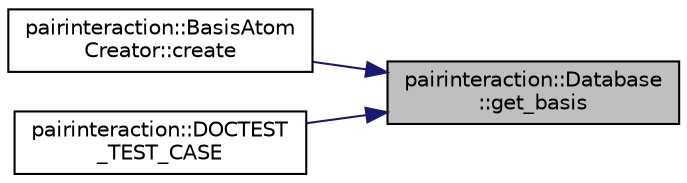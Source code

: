 digraph "pairinteraction::Database::get_basis"
{
 // INTERACTIVE_SVG=YES
 // LATEX_PDF_SIZE
  bgcolor="transparent";
  edge [fontname="Helvetica",fontsize="10",labelfontname="Helvetica",labelfontsize="10"];
  node [fontname="Helvetica",fontsize="10",shape=record];
  rankdir="RL";
  Node1 [label="pairinteraction::Database\l::get_basis",height=0.2,width=0.4,color="black", fillcolor="grey75", style="filled", fontcolor="black",tooltip=" "];
  Node1 -> Node2 [dir="back",color="midnightblue",fontsize="10",style="solid",fontname="Helvetica"];
  Node2 [label="pairinteraction::BasisAtom\lCreator::create",height=0.2,width=0.4,color="black",URL="$classpairinteraction_1_1BasisAtomCreator.html#a34512487334d5d699998a757535b3620",tooltip=" "];
  Node1 -> Node3 [dir="back",color="midnightblue",fontsize="10",style="solid",fontname="Helvetica"];
  Node3 [label="pairinteraction::DOCTEST\l_TEST_CASE",height=0.2,width=0.4,color="black",URL="$namespacepairinteraction.html#a9e87830e8074dfd540bb582daa4cb834",tooltip=" "];
}
